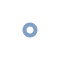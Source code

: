 {
    "$schema": "https://vega.github.io/schema/vega-lite/v2.json",
    "data": {
        "values": [
            {}
        ]
    },
    "encoding": {},
    "mark": "point"
}
